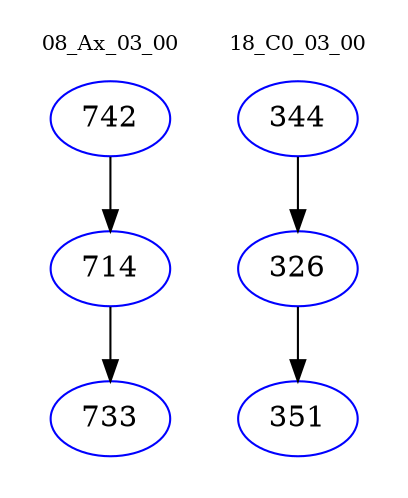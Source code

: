 digraph{
subgraph cluster_0 {
color = white
label = "08_Ax_03_00";
fontsize=10;
T0_742 [label="742", color="blue"]
T0_742 -> T0_714 [color="black"]
T0_714 [label="714", color="blue"]
T0_714 -> T0_733 [color="black"]
T0_733 [label="733", color="blue"]
}
subgraph cluster_1 {
color = white
label = "18_C0_03_00";
fontsize=10;
T1_344 [label="344", color="blue"]
T1_344 -> T1_326 [color="black"]
T1_326 [label="326", color="blue"]
T1_326 -> T1_351 [color="black"]
T1_351 [label="351", color="blue"]
}
}

